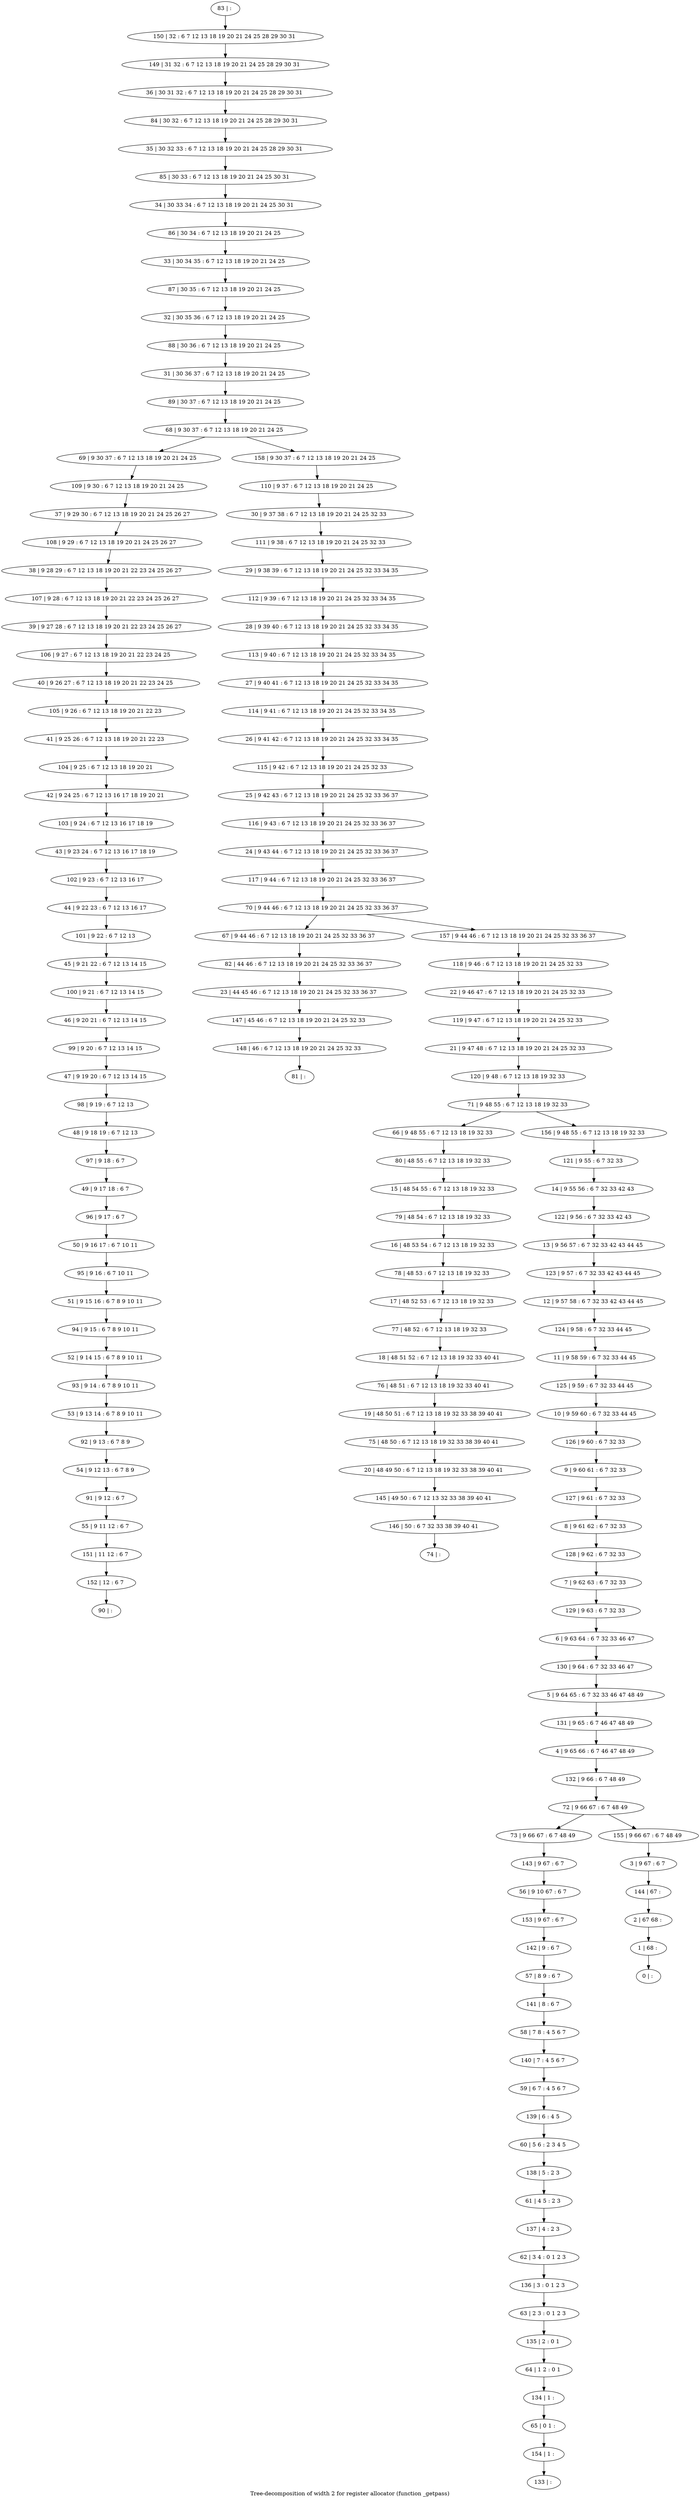 digraph G {
graph [label="Tree-decomposition of width 2 for register allocator (function _getpass)"]
0[label="0 | : "];
1[label="1 | 68 : "];
2[label="2 | 67 68 : "];
3[label="3 | 9 67 : 6 7 "];
4[label="4 | 9 65 66 : 6 7 46 47 48 49 "];
5[label="5 | 9 64 65 : 6 7 32 33 46 47 48 49 "];
6[label="6 | 9 63 64 : 6 7 32 33 46 47 "];
7[label="7 | 9 62 63 : 6 7 32 33 "];
8[label="8 | 9 61 62 : 6 7 32 33 "];
9[label="9 | 9 60 61 : 6 7 32 33 "];
10[label="10 | 9 59 60 : 6 7 32 33 44 45 "];
11[label="11 | 9 58 59 : 6 7 32 33 44 45 "];
12[label="12 | 9 57 58 : 6 7 32 33 42 43 44 45 "];
13[label="13 | 9 56 57 : 6 7 32 33 42 43 44 45 "];
14[label="14 | 9 55 56 : 6 7 32 33 42 43 "];
15[label="15 | 48 54 55 : 6 7 12 13 18 19 32 33 "];
16[label="16 | 48 53 54 : 6 7 12 13 18 19 32 33 "];
17[label="17 | 48 52 53 : 6 7 12 13 18 19 32 33 "];
18[label="18 | 48 51 52 : 6 7 12 13 18 19 32 33 40 41 "];
19[label="19 | 48 50 51 : 6 7 12 13 18 19 32 33 38 39 40 41 "];
20[label="20 | 48 49 50 : 6 7 12 13 18 19 32 33 38 39 40 41 "];
21[label="21 | 9 47 48 : 6 7 12 13 18 19 20 21 24 25 32 33 "];
22[label="22 | 9 46 47 : 6 7 12 13 18 19 20 21 24 25 32 33 "];
23[label="23 | 44 45 46 : 6 7 12 13 18 19 20 21 24 25 32 33 36 37 "];
24[label="24 | 9 43 44 : 6 7 12 13 18 19 20 21 24 25 32 33 36 37 "];
25[label="25 | 9 42 43 : 6 7 12 13 18 19 20 21 24 25 32 33 36 37 "];
26[label="26 | 9 41 42 : 6 7 12 13 18 19 20 21 24 25 32 33 34 35 "];
27[label="27 | 9 40 41 : 6 7 12 13 18 19 20 21 24 25 32 33 34 35 "];
28[label="28 | 9 39 40 : 6 7 12 13 18 19 20 21 24 25 32 33 34 35 "];
29[label="29 | 9 38 39 : 6 7 12 13 18 19 20 21 24 25 32 33 34 35 "];
30[label="30 | 9 37 38 : 6 7 12 13 18 19 20 21 24 25 32 33 "];
31[label="31 | 30 36 37 : 6 7 12 13 18 19 20 21 24 25 "];
32[label="32 | 30 35 36 : 6 7 12 13 18 19 20 21 24 25 "];
33[label="33 | 30 34 35 : 6 7 12 13 18 19 20 21 24 25 "];
34[label="34 | 30 33 34 : 6 7 12 13 18 19 20 21 24 25 30 31 "];
35[label="35 | 30 32 33 : 6 7 12 13 18 19 20 21 24 25 28 29 30 31 "];
36[label="36 | 30 31 32 : 6 7 12 13 18 19 20 21 24 25 28 29 30 31 "];
37[label="37 | 9 29 30 : 6 7 12 13 18 19 20 21 24 25 26 27 "];
38[label="38 | 9 28 29 : 6 7 12 13 18 19 20 21 22 23 24 25 26 27 "];
39[label="39 | 9 27 28 : 6 7 12 13 18 19 20 21 22 23 24 25 26 27 "];
40[label="40 | 9 26 27 : 6 7 12 13 18 19 20 21 22 23 24 25 "];
41[label="41 | 9 25 26 : 6 7 12 13 18 19 20 21 22 23 "];
42[label="42 | 9 24 25 : 6 7 12 13 16 17 18 19 20 21 "];
43[label="43 | 9 23 24 : 6 7 12 13 16 17 18 19 "];
44[label="44 | 9 22 23 : 6 7 12 13 16 17 "];
45[label="45 | 9 21 22 : 6 7 12 13 14 15 "];
46[label="46 | 9 20 21 : 6 7 12 13 14 15 "];
47[label="47 | 9 19 20 : 6 7 12 13 14 15 "];
48[label="48 | 9 18 19 : 6 7 12 13 "];
49[label="49 | 9 17 18 : 6 7 "];
50[label="50 | 9 16 17 : 6 7 10 11 "];
51[label="51 | 9 15 16 : 6 7 8 9 10 11 "];
52[label="52 | 9 14 15 : 6 7 8 9 10 11 "];
53[label="53 | 9 13 14 : 6 7 8 9 10 11 "];
54[label="54 | 9 12 13 : 6 7 8 9 "];
55[label="55 | 9 11 12 : 6 7 "];
56[label="56 | 9 10 67 : 6 7 "];
57[label="57 | 8 9 : 6 7 "];
58[label="58 | 7 8 : 4 5 6 7 "];
59[label="59 | 6 7 : 4 5 6 7 "];
60[label="60 | 5 6 : 2 3 4 5 "];
61[label="61 | 4 5 : 2 3 "];
62[label="62 | 3 4 : 0 1 2 3 "];
63[label="63 | 2 3 : 0 1 2 3 "];
64[label="64 | 1 2 : 0 1 "];
65[label="65 | 0 1 : "];
66[label="66 | 9 48 55 : 6 7 12 13 18 19 32 33 "];
67[label="67 | 9 44 46 : 6 7 12 13 18 19 20 21 24 25 32 33 36 37 "];
68[label="68 | 9 30 37 : 6 7 12 13 18 19 20 21 24 25 "];
69[label="69 | 9 30 37 : 6 7 12 13 18 19 20 21 24 25 "];
70[label="70 | 9 44 46 : 6 7 12 13 18 19 20 21 24 25 32 33 36 37 "];
71[label="71 | 9 48 55 : 6 7 12 13 18 19 32 33 "];
72[label="72 | 9 66 67 : 6 7 48 49 "];
73[label="73 | 9 66 67 : 6 7 48 49 "];
74[label="74 | : "];
75[label="75 | 48 50 : 6 7 12 13 18 19 32 33 38 39 40 41 "];
76[label="76 | 48 51 : 6 7 12 13 18 19 32 33 40 41 "];
77[label="77 | 48 52 : 6 7 12 13 18 19 32 33 "];
78[label="78 | 48 53 : 6 7 12 13 18 19 32 33 "];
79[label="79 | 48 54 : 6 7 12 13 18 19 32 33 "];
80[label="80 | 48 55 : 6 7 12 13 18 19 32 33 "];
81[label="81 | : "];
82[label="82 | 44 46 : 6 7 12 13 18 19 20 21 24 25 32 33 36 37 "];
83[label="83 | : "];
84[label="84 | 30 32 : 6 7 12 13 18 19 20 21 24 25 28 29 30 31 "];
85[label="85 | 30 33 : 6 7 12 13 18 19 20 21 24 25 30 31 "];
86[label="86 | 30 34 : 6 7 12 13 18 19 20 21 24 25 "];
87[label="87 | 30 35 : 6 7 12 13 18 19 20 21 24 25 "];
88[label="88 | 30 36 : 6 7 12 13 18 19 20 21 24 25 "];
89[label="89 | 30 37 : 6 7 12 13 18 19 20 21 24 25 "];
90[label="90 | : "];
91[label="91 | 9 12 : 6 7 "];
92[label="92 | 9 13 : 6 7 8 9 "];
93[label="93 | 9 14 : 6 7 8 9 10 11 "];
94[label="94 | 9 15 : 6 7 8 9 10 11 "];
95[label="95 | 9 16 : 6 7 10 11 "];
96[label="96 | 9 17 : 6 7 "];
97[label="97 | 9 18 : 6 7 "];
98[label="98 | 9 19 : 6 7 12 13 "];
99[label="99 | 9 20 : 6 7 12 13 14 15 "];
100[label="100 | 9 21 : 6 7 12 13 14 15 "];
101[label="101 | 9 22 : 6 7 12 13 "];
102[label="102 | 9 23 : 6 7 12 13 16 17 "];
103[label="103 | 9 24 : 6 7 12 13 16 17 18 19 "];
104[label="104 | 9 25 : 6 7 12 13 18 19 20 21 "];
105[label="105 | 9 26 : 6 7 12 13 18 19 20 21 22 23 "];
106[label="106 | 9 27 : 6 7 12 13 18 19 20 21 22 23 24 25 "];
107[label="107 | 9 28 : 6 7 12 13 18 19 20 21 22 23 24 25 26 27 "];
108[label="108 | 9 29 : 6 7 12 13 18 19 20 21 24 25 26 27 "];
109[label="109 | 9 30 : 6 7 12 13 18 19 20 21 24 25 "];
110[label="110 | 9 37 : 6 7 12 13 18 19 20 21 24 25 "];
111[label="111 | 9 38 : 6 7 12 13 18 19 20 21 24 25 32 33 "];
112[label="112 | 9 39 : 6 7 12 13 18 19 20 21 24 25 32 33 34 35 "];
113[label="113 | 9 40 : 6 7 12 13 18 19 20 21 24 25 32 33 34 35 "];
114[label="114 | 9 41 : 6 7 12 13 18 19 20 21 24 25 32 33 34 35 "];
115[label="115 | 9 42 : 6 7 12 13 18 19 20 21 24 25 32 33 "];
116[label="116 | 9 43 : 6 7 12 13 18 19 20 21 24 25 32 33 36 37 "];
117[label="117 | 9 44 : 6 7 12 13 18 19 20 21 24 25 32 33 36 37 "];
118[label="118 | 9 46 : 6 7 12 13 18 19 20 21 24 25 32 33 "];
119[label="119 | 9 47 : 6 7 12 13 18 19 20 21 24 25 32 33 "];
120[label="120 | 9 48 : 6 7 12 13 18 19 32 33 "];
121[label="121 | 9 55 : 6 7 32 33 "];
122[label="122 | 9 56 : 6 7 32 33 42 43 "];
123[label="123 | 9 57 : 6 7 32 33 42 43 44 45 "];
124[label="124 | 9 58 : 6 7 32 33 44 45 "];
125[label="125 | 9 59 : 6 7 32 33 44 45 "];
126[label="126 | 9 60 : 6 7 32 33 "];
127[label="127 | 9 61 : 6 7 32 33 "];
128[label="128 | 9 62 : 6 7 32 33 "];
129[label="129 | 9 63 : 6 7 32 33 "];
130[label="130 | 9 64 : 6 7 32 33 46 47 "];
131[label="131 | 9 65 : 6 7 46 47 48 49 "];
132[label="132 | 9 66 : 6 7 48 49 "];
133[label="133 | : "];
134[label="134 | 1 : "];
135[label="135 | 2 : 0 1 "];
136[label="136 | 3 : 0 1 2 3 "];
137[label="137 | 4 : 2 3 "];
138[label="138 | 5 : 2 3 "];
139[label="139 | 6 : 4 5 "];
140[label="140 | 7 : 4 5 6 7 "];
141[label="141 | 8 : 6 7 "];
142[label="142 | 9 : 6 7 "];
143[label="143 | 9 67 : 6 7 "];
144[label="144 | 67 : "];
145[label="145 | 49 50 : 6 7 12 13 32 33 38 39 40 41 "];
146[label="146 | 50 : 6 7 32 33 38 39 40 41 "];
147[label="147 | 45 46 : 6 7 12 13 18 19 20 21 24 25 32 33 "];
148[label="148 | 46 : 6 7 12 13 18 19 20 21 24 25 32 33 "];
149[label="149 | 31 32 : 6 7 12 13 18 19 20 21 24 25 28 29 30 31 "];
150[label="150 | 32 : 6 7 12 13 18 19 20 21 24 25 28 29 30 31 "];
151[label="151 | 11 12 : 6 7 "];
152[label="152 | 12 : 6 7 "];
153[label="153 | 9 67 : 6 7 "];
154[label="154 | 1 : "];
155[label="155 | 9 66 67 : 6 7 48 49 "];
156[label="156 | 9 48 55 : 6 7 12 13 18 19 32 33 "];
157[label="157 | 9 44 46 : 6 7 12 13 18 19 20 21 24 25 32 33 36 37 "];
158[label="158 | 9 30 37 : 6 7 12 13 18 19 20 21 24 25 "];
75->20 ;
19->75 ;
76->19 ;
18->76 ;
77->18 ;
17->77 ;
78->17 ;
16->78 ;
79->16 ;
15->79 ;
80->15 ;
66->80 ;
82->23 ;
67->82 ;
91->55 ;
54->91 ;
92->54 ;
53->92 ;
93->53 ;
52->93 ;
94->52 ;
51->94 ;
95->51 ;
50->95 ;
96->50 ;
49->96 ;
97->49 ;
48->97 ;
98->48 ;
47->98 ;
99->47 ;
46->99 ;
100->46 ;
45->100 ;
101->45 ;
44->101 ;
102->44 ;
43->102 ;
103->43 ;
42->103 ;
104->42 ;
41->104 ;
105->41 ;
40->105 ;
106->40 ;
39->106 ;
107->39 ;
38->107 ;
108->38 ;
37->108 ;
109->37 ;
69->109 ;
134->65 ;
64->134 ;
135->64 ;
63->135 ;
136->63 ;
62->136 ;
137->62 ;
61->137 ;
138->61 ;
60->138 ;
139->60 ;
59->139 ;
140->59 ;
58->140 ;
141->58 ;
57->141 ;
142->57 ;
143->56 ;
73->143 ;
20->145 ;
146->74 ;
145->146 ;
23->147 ;
148->81 ;
147->148 ;
55->151 ;
152->90 ;
151->152 ;
153->142 ;
56->153 ;
154->133 ;
65->154 ;
83->150 ;
150->149 ;
149->36 ;
36->84 ;
84->35 ;
35->85 ;
85->34 ;
34->86 ;
86->33 ;
33->87 ;
87->32 ;
32->88 ;
88->31 ;
31->89 ;
89->68 ;
110->30 ;
30->111 ;
111->29 ;
29->112 ;
112->28 ;
28->113 ;
113->27 ;
27->114 ;
114->26 ;
26->115 ;
115->25 ;
25->116 ;
116->24 ;
24->117 ;
117->70 ;
118->22 ;
22->119 ;
119->21 ;
21->120 ;
120->71 ;
121->14 ;
14->122 ;
122->13 ;
13->123 ;
123->12 ;
12->124 ;
124->11 ;
11->125 ;
125->10 ;
10->126 ;
126->9 ;
9->127 ;
127->8 ;
8->128 ;
128->7 ;
7->129 ;
129->6 ;
6->130 ;
130->5 ;
5->131 ;
131->4 ;
4->132 ;
132->72 ;
3->144 ;
144->2 ;
2->1 ;
1->0 ;
155->3 ;
156->121 ;
157->118 ;
158->110 ;
72->73 ;
72->155 ;
71->66 ;
71->156 ;
70->67 ;
70->157 ;
68->69 ;
68->158 ;
}
